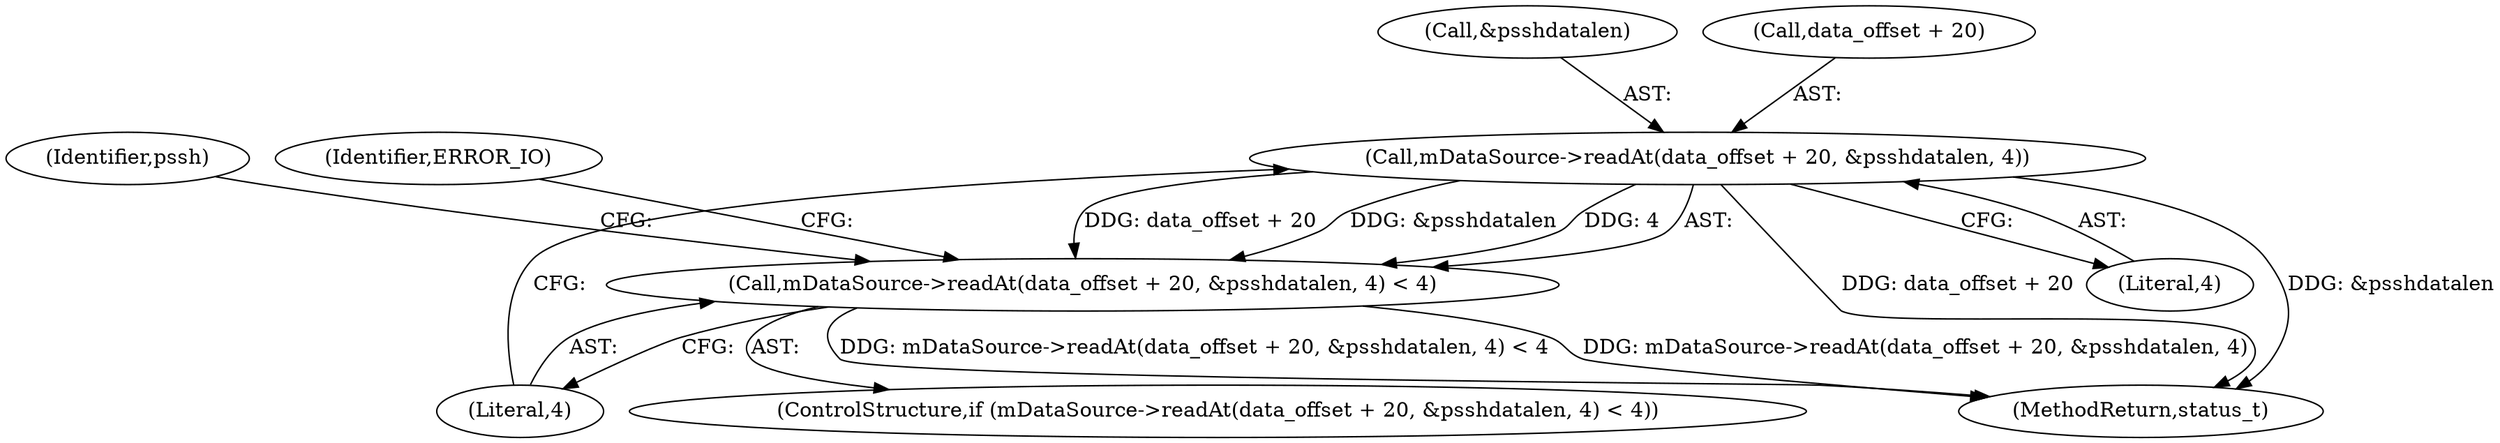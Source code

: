 digraph "0_Android_8a3a2f6ea7defe1a81bb32b3c9f3537f84749b9d@API" {
"1001212" [label="(Call,mDataSource->readAt(data_offset + 20, &psshdatalen, 4))"];
"1001211" [label="(Call,mDataSource->readAt(data_offset + 20, &psshdatalen, 4) < 4)"];
"1001225" [label="(Identifier,pssh)"];
"1001212" [label="(Call,mDataSource->readAt(data_offset + 20, &psshdatalen, 4))"];
"1001210" [label="(ControlStructure,if (mDataSource->readAt(data_offset + 20, &psshdatalen, 4) < 4))"];
"1001222" [label="(Identifier,ERROR_IO)"];
"1003923" [label="(MethodReturn,status_t)"];
"1001211" [label="(Call,mDataSource->readAt(data_offset + 20, &psshdatalen, 4) < 4)"];
"1001216" [label="(Call,&psshdatalen)"];
"1001219" [label="(Literal,4)"];
"1001218" [label="(Literal,4)"];
"1001213" [label="(Call,data_offset + 20)"];
"1001212" -> "1001211"  [label="AST: "];
"1001212" -> "1001218"  [label="CFG: "];
"1001213" -> "1001212"  [label="AST: "];
"1001216" -> "1001212"  [label="AST: "];
"1001218" -> "1001212"  [label="AST: "];
"1001219" -> "1001212"  [label="CFG: "];
"1001212" -> "1003923"  [label="DDG: data_offset + 20"];
"1001212" -> "1003923"  [label="DDG: &psshdatalen"];
"1001212" -> "1001211"  [label="DDG: data_offset + 20"];
"1001212" -> "1001211"  [label="DDG: &psshdatalen"];
"1001212" -> "1001211"  [label="DDG: 4"];
"1001211" -> "1001210"  [label="AST: "];
"1001211" -> "1001219"  [label="CFG: "];
"1001219" -> "1001211"  [label="AST: "];
"1001222" -> "1001211"  [label="CFG: "];
"1001225" -> "1001211"  [label="CFG: "];
"1001211" -> "1003923"  [label="DDG: mDataSource->readAt(data_offset + 20, &psshdatalen, 4) < 4"];
"1001211" -> "1003923"  [label="DDG: mDataSource->readAt(data_offset + 20, &psshdatalen, 4)"];
}
